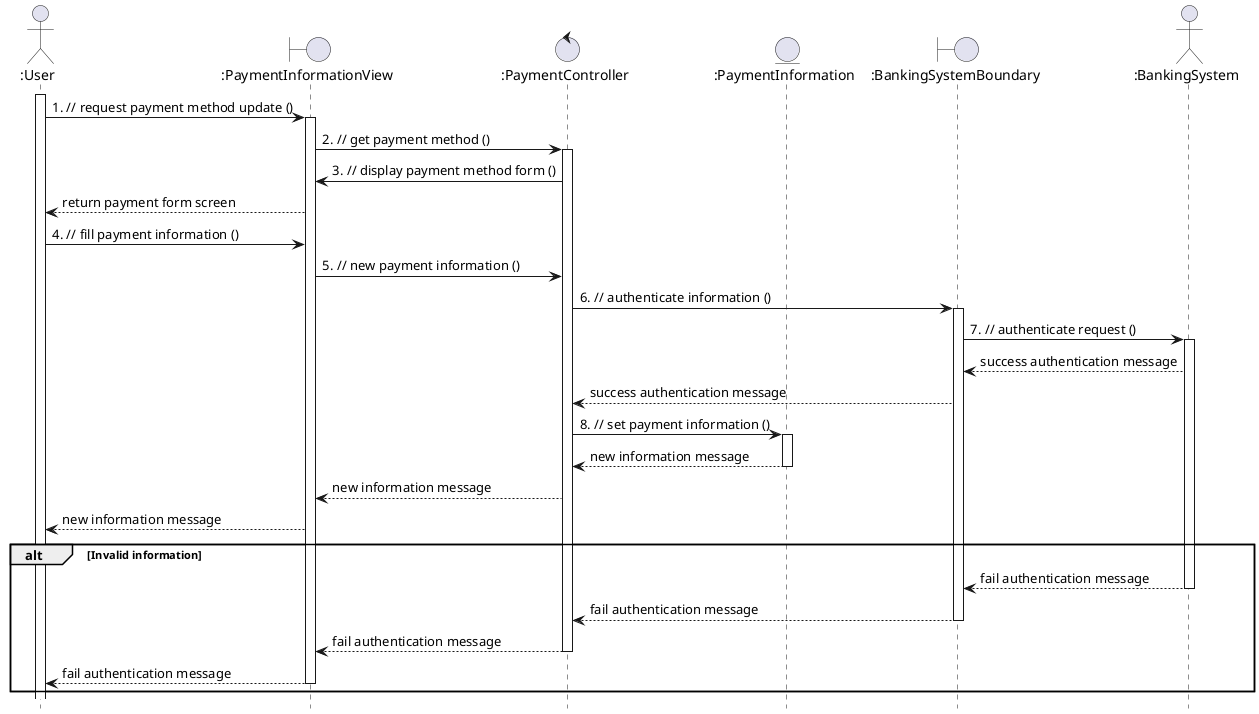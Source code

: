 @startuml
hide footbox


actor ":User" as User
boundary ":PaymentInformationView" as PaymentInformationView
control ":PaymentController" as PaymentController
entity ":PaymentInformation" as PaymentInformation
boundary ":BankingSystemBoundary" as BankingSystemBoundary
actor ":BankingSystem" as BankingSystem

User ++
  User -> PaymentInformationView : 1. // request payment method update ()
  activate PaymentInformationView
    PaymentInformationView -> PaymentController : 2. // get payment method ()
    activate PaymentController
      PaymentController -> PaymentInformationView: 3. // display payment method form ()
      PaymentInformationView --> User: return payment form screen
  User -> PaymentInformationView: 4. // fill payment information ()
    PaymentInformationView -> PaymentController: 5. // new payment information ()
      PaymentController -> BankingSystemBoundary: 6. // authenticate information ()
      activate BankingSystemBoundary
        BankingSystemBoundary -> BankingSystem: 7. // authenticate request ()
        activate BankingSystem
          BankingSystem --> BankingSystemBoundary: success authentication message
        BankingSystemBoundary --> PaymentController: success authentication message
      PaymentController -> PaymentInformation: 8. // set payment information ()
      activate PaymentInformation
        PaymentInformation --> PaymentController: new information message
      deactivate PaymentInformation
      PaymentController --> PaymentInformationView: new information message
    PaymentInformationView --> User: new information message

alt Invalid information
  
  BankingSystem --> BankingSystemBoundary: fail authentication message
  BankingSystem --
    BankingSystemBoundary --> PaymentController: fail authentication message
    
  deactivate BankingSystemBoundary
    PaymentController --> PaymentInformationView: fail authentication message
    
  deactivate PaymentController
    PaymentInformationView --> User: fail authentication message
    
  deactivate PaymentInformationView
end

@enduml